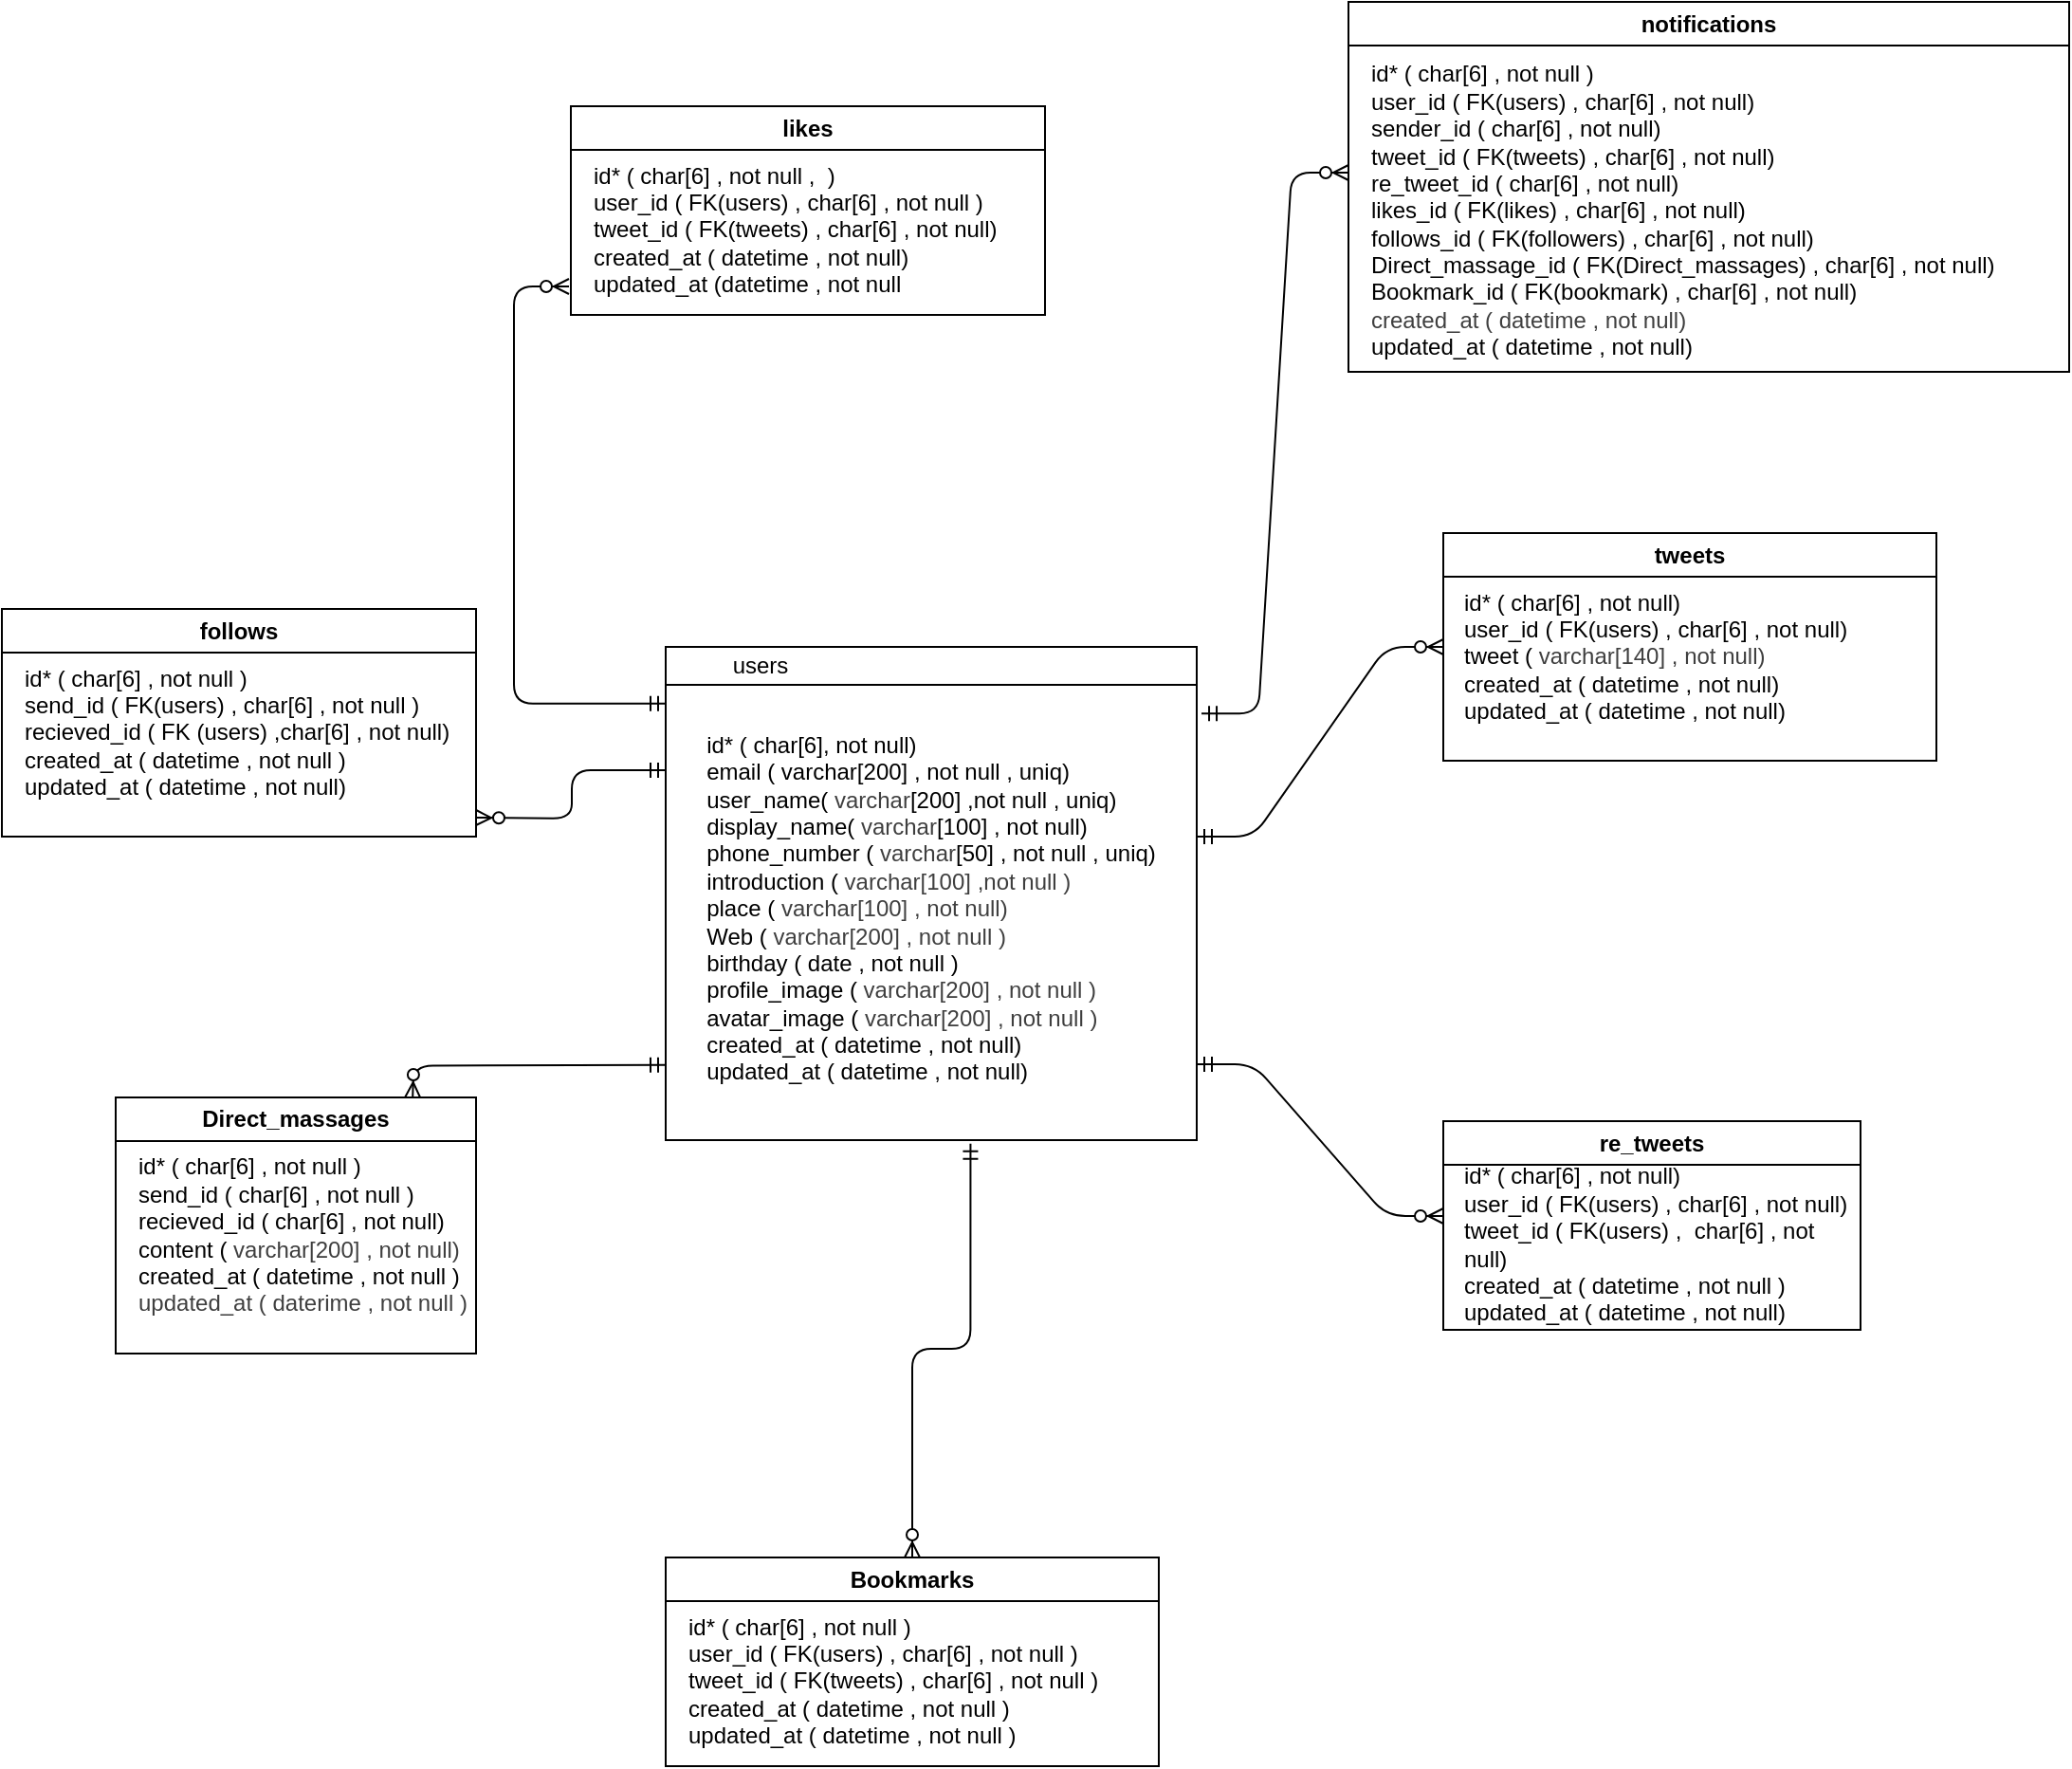 <mxfile>
    <diagram id="PKCc9kOHrDavve_Tsd4X" name="ページ1">
        <mxGraphModel dx="597" dy="319" grid="1" gridSize="10" guides="1" tooltips="1" connect="1" arrows="1" fold="1" page="1" pageScale="1" pageWidth="1169" pageHeight="1654" math="0" shadow="0">
            <root>
                <mxCell id="0"/>
                <mxCell id="1" parent="0"/>
                <mxCell id="14" value="&lt;br&gt;&lt;div&gt;&lt;br&gt;&lt;/div&gt;&lt;div&gt;&lt;br&gt;&lt;/div&gt;&lt;div&gt;&lt;br&gt;&lt;/div&gt;&lt;div&gt;&lt;br&gt;&lt;/div&gt;&lt;div&gt;&lt;br&gt;&lt;/div&gt;&lt;div&gt;&lt;br&gt;&lt;/div&gt;&lt;div&gt;&lt;br&gt;&lt;/div&gt;&lt;div&gt;&lt;br&gt;&lt;/div&gt;" style="shape=internalStorage;whiteSpace=wrap;html=1;backgroundOutline=1;dx=0;dy=20;" parent="1" vertex="1">
                    <mxGeometry x="380" y="370" width="280" height="260" as="geometry"/>
                </mxCell>
                <mxCell id="15" value="users" style="text;html=1;align=center;verticalAlign=middle;whiteSpace=wrap;rounded=0;" parent="1" vertex="1">
                    <mxGeometry x="400" y="370" width="60" height="20" as="geometry"/>
                </mxCell>
                <mxCell id="16" value="&lt;div style=&quot;text-align: left;&quot;&gt;&lt;span style=&quot;background-color: transparent;&quot;&gt;id* ( char[6], not null)&lt;/span&gt;&lt;/div&gt;&lt;div style=&quot;text-align: left;&quot;&gt;&lt;span style=&quot;background-color: transparent;&quot;&gt;email ( varchar[200] , not null , uniq)&lt;/span&gt;&lt;/div&gt;&lt;div style=&quot;text-align: left;&quot;&gt;user_name(&amp;nbsp;&lt;span style=&quot;color: rgb(63, 63, 63);&quot;&gt;varchar&lt;/span&gt;[200] ,not null , uniq)&lt;/div&gt;&lt;div style=&quot;text-align: left;&quot;&gt;display_name(&amp;nbsp;&lt;span style=&quot;color: rgb(63, 63, 63);&quot;&gt;varchar&lt;/span&gt;[100] , not null)&lt;/div&gt;&lt;div style=&quot;text-align: left;&quot;&gt;phone_number (&amp;nbsp;&lt;span style=&quot;color: rgb(63, 63, 63);&quot;&gt;varchar&lt;/span&gt;[50] , not null , uniq)&lt;/div&gt;&lt;div style=&quot;text-align: left;&quot;&gt;introduction (&amp;nbsp;&lt;span style=&quot;color: rgb(63, 63, 63); background-color: transparent;&quot;&gt;varchar[100] ,not null )&lt;/span&gt;&lt;/div&gt;&lt;div style=&quot;text-align: left;&quot;&gt;place (&amp;nbsp;&lt;span style=&quot;color: rgb(63, 63, 63); background-color: transparent;&quot;&gt;varchar[100] , not null)&lt;/span&gt;&lt;/div&gt;&lt;div style=&quot;text-align: left;&quot;&gt;Web (&amp;nbsp;&lt;span style=&quot;color: rgb(63, 63, 63); background-color: transparent;&quot;&gt;varchar[200] , not null )&lt;/span&gt;&lt;/div&gt;&lt;div style=&quot;text-align: left;&quot;&gt;birthday ( date , not null )&lt;/div&gt;&lt;div style=&quot;text-align: left;&quot;&gt;profile_image (&amp;nbsp;&lt;span style=&quot;color: rgb(63, 63, 63); background-color: transparent;&quot;&gt;varchar[200] , not null )&lt;/span&gt;&lt;/div&gt;&lt;div style=&quot;text-align: left;&quot;&gt;avatar_image (&amp;nbsp;&lt;span style=&quot;color: rgb(63, 63, 63); background-color: transparent;&quot;&gt;varchar[200] , not null )&lt;/span&gt;&lt;/div&gt;&lt;div style=&quot;text-align: left;&quot;&gt;created_at ( datetime , not null)&lt;/div&gt;&lt;div style=&quot;text-align: left;&quot;&gt;updated_at ( datetime , not null)&lt;/div&gt;&lt;div style=&quot;text-align: left;&quot;&gt;&lt;br&gt;&lt;/div&gt;" style="text;html=1;align=center;verticalAlign=middle;whiteSpace=wrap;rounded=0;movable=1;resizable=1;rotatable=1;deletable=1;editable=1;locked=0;connectable=1;" parent="1" vertex="1">
                    <mxGeometry x="310" y="450" width="420" height="130" as="geometry"/>
                </mxCell>
                <mxCell id="64" value="tweets" style="swimlane;whiteSpace=wrap;html=1;" parent="1" vertex="1">
                    <mxGeometry x="790" y="310" width="260" height="120" as="geometry"/>
                </mxCell>
                <mxCell id="65" value="id* ( char[6] , not null)&lt;div&gt;user_id ( FK(users) , char[6] , not null)&lt;/div&gt;&lt;div&gt;tweet (&amp;nbsp;&lt;span style=&quot;color: rgb(63, 63, 63); background-color: transparent;&quot;&gt;varchar[140] , not null)&lt;/span&gt;&lt;/div&gt;&lt;div&gt;created_at ( datetime , not null)&lt;/div&gt;&lt;div&gt;updated_at ( datetime , not null)&lt;/div&gt;" style="text;html=1;align=left;verticalAlign=middle;whiteSpace=wrap;rounded=0;" parent="64" vertex="1">
                    <mxGeometry x="9" y="50" width="271" height="30" as="geometry"/>
                </mxCell>
                <mxCell id="66" value="likes" style="swimlane;whiteSpace=wrap;html=1;" parent="1" vertex="1">
                    <mxGeometry x="330" y="85" width="250" height="110" as="geometry"/>
                </mxCell>
                <mxCell id="67" value="id* ( char[6] , not null ,&amp;nbsp; )&lt;div&gt;user_id ( FK(users) , char[6] , not null )&lt;/div&gt;&lt;div&gt;tweet_id ( FK(tweets) , char[6] , not null)&lt;/div&gt;&lt;div&gt;created_at ( datetime , not null)&lt;/div&gt;&lt;div&gt;updated_at (datetime , not null&lt;/div&gt;" style="text;html=1;align=left;verticalAlign=middle;whiteSpace=wrap;rounded=0;" parent="66" vertex="1">
                    <mxGeometry x="10" y="50" width="240" height="30" as="geometry"/>
                </mxCell>
                <mxCell id="68" value="re_tweets" style="swimlane;whiteSpace=wrap;html=1;" parent="1" vertex="1">
                    <mxGeometry x="790" y="620" width="220" height="110" as="geometry"/>
                </mxCell>
                <mxCell id="69" value="id* ( char[6] , not null)&amp;nbsp;&lt;div&gt;user_id ( FK(users) , char[6] , not null)&lt;/div&gt;&lt;div&gt;tweet_id ( FK(users) ,&amp;nbsp; char[6] , not null)&lt;/div&gt;&lt;div&gt;created_at ( datetime , not null )&lt;/div&gt;&lt;div&gt;updated_at ( datetime , not null)&lt;/div&gt;" style="text;html=1;align=left;verticalAlign=middle;whiteSpace=wrap;rounded=0;" parent="68" vertex="1">
                    <mxGeometry x="9" y="50" width="211" height="30" as="geometry"/>
                </mxCell>
                <mxCell id="70" value="follows" style="swimlane;whiteSpace=wrap;html=1;" parent="1" vertex="1">
                    <mxGeometry x="30" y="350" width="250" height="120" as="geometry"/>
                </mxCell>
                <mxCell id="71" value="id* ( char[6] , not null )&lt;div&gt;send_id ( FK(users) , char[6] , not null )&lt;/div&gt;&lt;div&gt;recieved_id ( FK (users) ,char[6] , not null)&lt;/div&gt;&lt;div&gt;created_at ( datetime , not null )&lt;/div&gt;&lt;div&gt;updated_at ( datetime , not null)&lt;/div&gt;" style="text;html=1;align=left;verticalAlign=middle;whiteSpace=wrap;rounded=0;" parent="70" vertex="1">
                    <mxGeometry x="10" y="50" width="240" height="30" as="geometry"/>
                </mxCell>
                <mxCell id="72" value="Direct_massages" style="swimlane;whiteSpace=wrap;html=1;" parent="1" vertex="1">
                    <mxGeometry x="90" y="607.5" width="190" height="135" as="geometry"/>
                </mxCell>
                <mxCell id="73" value="id* ( char[6] , not null )&lt;div&gt;send_id ( char[6] , not null )&amp;nbsp;&lt;/div&gt;&lt;div&gt;recieved_id ( char[6] , not null)&lt;/div&gt;&lt;div&gt;content (&amp;nbsp;&lt;span style=&quot;color: rgb(63, 63, 63); background-color: transparent;&quot;&gt;varchar[200] , not null)&lt;/span&gt;&lt;/div&gt;&lt;div&gt;created_at ( datetime , not null )&amp;nbsp;&amp;nbsp;&lt;/div&gt;&lt;div&gt;&lt;span style=&quot;color: rgb(63, 63, 63); background-color: transparent;&quot;&gt;updated_at ( daterime , not null )&lt;/span&gt;&lt;/div&gt;" style="text;html=1;align=left;verticalAlign=middle;whiteSpace=wrap;rounded=0;" parent="72" vertex="1">
                    <mxGeometry x="10" y="60" width="180" height="25" as="geometry"/>
                </mxCell>
                <mxCell id="74" value="Bookmarks" style="swimlane;whiteSpace=wrap;html=1;" parent="1" vertex="1">
                    <mxGeometry x="380" y="850" width="260" height="110" as="geometry"/>
                </mxCell>
                <mxCell id="75" value="id* ( char[6] , not null )&amp;nbsp;&lt;div&gt;user_id ( FK(users) , char[6] , not null )&lt;/div&gt;&lt;div&gt;tweet_id ( FK(tweets) , char[6] , not null )&lt;/div&gt;&lt;div&gt;created_at ( datetime , not null )&lt;/div&gt;&lt;div&gt;updated_at ( datetime , not null )&lt;/div&gt;" style="text;html=1;align=left;verticalAlign=middle;whiteSpace=wrap;rounded=0;" parent="74" vertex="1">
                    <mxGeometry x="10" y="50" width="250" height="30" as="geometry"/>
                </mxCell>
                <mxCell id="76" value="notifications" style="swimlane;whiteSpace=wrap;html=1;" parent="1" vertex="1">
                    <mxGeometry x="740" y="30" width="380" height="195" as="geometry"/>
                </mxCell>
                <mxCell id="77" value="id* ( char[6] , not null )&lt;div&gt;user_id ( FK(users) , char[6] , not null)&lt;/div&gt;&lt;div&gt;sender_id ( char[6] , not null)&lt;/div&gt;&lt;div&gt;tweet_id ( FK(tweets) , char[6] , not null)&lt;/div&gt;&lt;div&gt;re_tweet_id ( char[6] , not null)&lt;/div&gt;&lt;div&gt;likes_id ( FK(likes) , char[6] , not null)&lt;/div&gt;&lt;div&gt;follows_id ( FK(followers) , char[6] , not null)&lt;/div&gt;&lt;div&gt;Direct_massage_id ( FK(Direct_massages) , char[6] , not null)&lt;/div&gt;&lt;div&gt;Bookmark_id ( FK(bookmark) , char[6] , not null)&lt;/div&gt;&lt;div&gt;&lt;span style=&quot;color: rgb(63, 63, 63); background-color: transparent;&quot;&gt;created_at ( datetime , not null)&lt;/span&gt;&lt;/div&gt;&lt;div&gt;updated_at ( datetime , not null)&lt;/div&gt;" style="text;html=1;align=left;verticalAlign=middle;whiteSpace=wrap;rounded=0;" parent="76" vertex="1">
                    <mxGeometry x="10" y="95" width="370" height="30" as="geometry"/>
                </mxCell>
                <mxCell id="87" value="" style="edgeStyle=entityRelationEdgeStyle;fontSize=12;html=1;endArrow=ERzeroToMany;startArrow=ERmandOne;entryX=0;entryY=0.5;entryDx=0;entryDy=0;" edge="1" parent="1" target="64">
                    <mxGeometry width="100" height="100" relative="1" as="geometry">
                        <mxPoint x="660" y="470" as="sourcePoint"/>
                        <mxPoint x="760" y="370" as="targetPoint"/>
                    </mxGeometry>
                </mxCell>
                <mxCell id="88" value="" style="edgeStyle=entityRelationEdgeStyle;fontSize=12;html=1;endArrow=ERzeroToMany;startArrow=ERmandOne;exitX=1.009;exitY=0.135;exitDx=0;exitDy=0;exitPerimeter=0;" edge="1" parent="1" source="14">
                    <mxGeometry width="100" height="100" relative="1" as="geometry">
                        <mxPoint x="640" y="320" as="sourcePoint"/>
                        <mxPoint x="740" y="120" as="targetPoint"/>
                        <Array as="points">
                            <mxPoint x="630" y="340"/>
                        </Array>
                    </mxGeometry>
                </mxCell>
                <mxCell id="89" value="" style="edgeStyle=orthogonalEdgeStyle;fontSize=12;html=1;endArrow=ERzeroToMany;startArrow=ERmandOne;exitX=0;exitY=0.115;exitDx=0;exitDy=0;exitPerimeter=0;" edge="1" parent="1" source="14">
                    <mxGeometry width="100" height="100" relative="1" as="geometry">
                        <mxPoint x="369.84" y="397.56" as="sourcePoint"/>
                        <mxPoint x="329" y="180" as="targetPoint"/>
                        <Array as="points">
                            <mxPoint x="300" y="400"/>
                            <mxPoint x="300" y="180"/>
                        </Array>
                    </mxGeometry>
                </mxCell>
                <mxCell id="90" value="" style="edgeStyle=orthogonalEdgeStyle;fontSize=12;html=1;endArrow=ERzeroToMany;startArrow=ERmandOne;exitX=0;exitY=0.25;exitDx=0;exitDy=0;" edge="1" parent="1" source="14">
                    <mxGeometry width="100" height="100" relative="1" as="geometry">
                        <mxPoint x="170" y="499.94" as="sourcePoint"/>
                        <mxPoint x="280" y="460" as="targetPoint"/>
                    </mxGeometry>
                </mxCell>
                <mxCell id="92" value="" style="edgeStyle=orthogonalEdgeStyle;fontSize=12;html=1;endArrow=ERzeroToMany;startArrow=ERmandOne;exitX=-0.011;exitY=0.848;exitDx=0;exitDy=0;exitPerimeter=0;entryX=0.808;entryY=0.001;entryDx=0;entryDy=0;entryPerimeter=0;" edge="1" parent="1">
                    <mxGeometry width="100" height="100" relative="1" as="geometry">
                        <mxPoint x="380.0" y="590.34" as="sourcePoint"/>
                        <mxPoint x="246.6" y="607.495" as="targetPoint"/>
                    </mxGeometry>
                </mxCell>
                <mxCell id="93" value="" style="edgeStyle=orthogonalEdgeStyle;fontSize=12;html=1;endArrow=ERzeroToMany;startArrow=ERmandOne;exitX=0.574;exitY=1.007;exitDx=0;exitDy=0;exitPerimeter=0;" edge="1" parent="1" source="14" target="74">
                    <mxGeometry width="100" height="100" relative="1" as="geometry">
                        <mxPoint x="539.51" y="760" as="sourcePoint"/>
                        <mxPoint x="639.51" y="660" as="targetPoint"/>
                    </mxGeometry>
                </mxCell>
                <mxCell id="94" value="" style="edgeStyle=entityRelationEdgeStyle;fontSize=12;html=1;endArrow=ERzeroToMany;startArrow=ERmandOne;" edge="1" parent="1">
                    <mxGeometry width="100" height="100" relative="1" as="geometry">
                        <mxPoint x="660" y="590" as="sourcePoint"/>
                        <mxPoint x="790" y="670" as="targetPoint"/>
                    </mxGeometry>
                </mxCell>
            </root>
        </mxGraphModel>
    </diagram>
</mxfile>